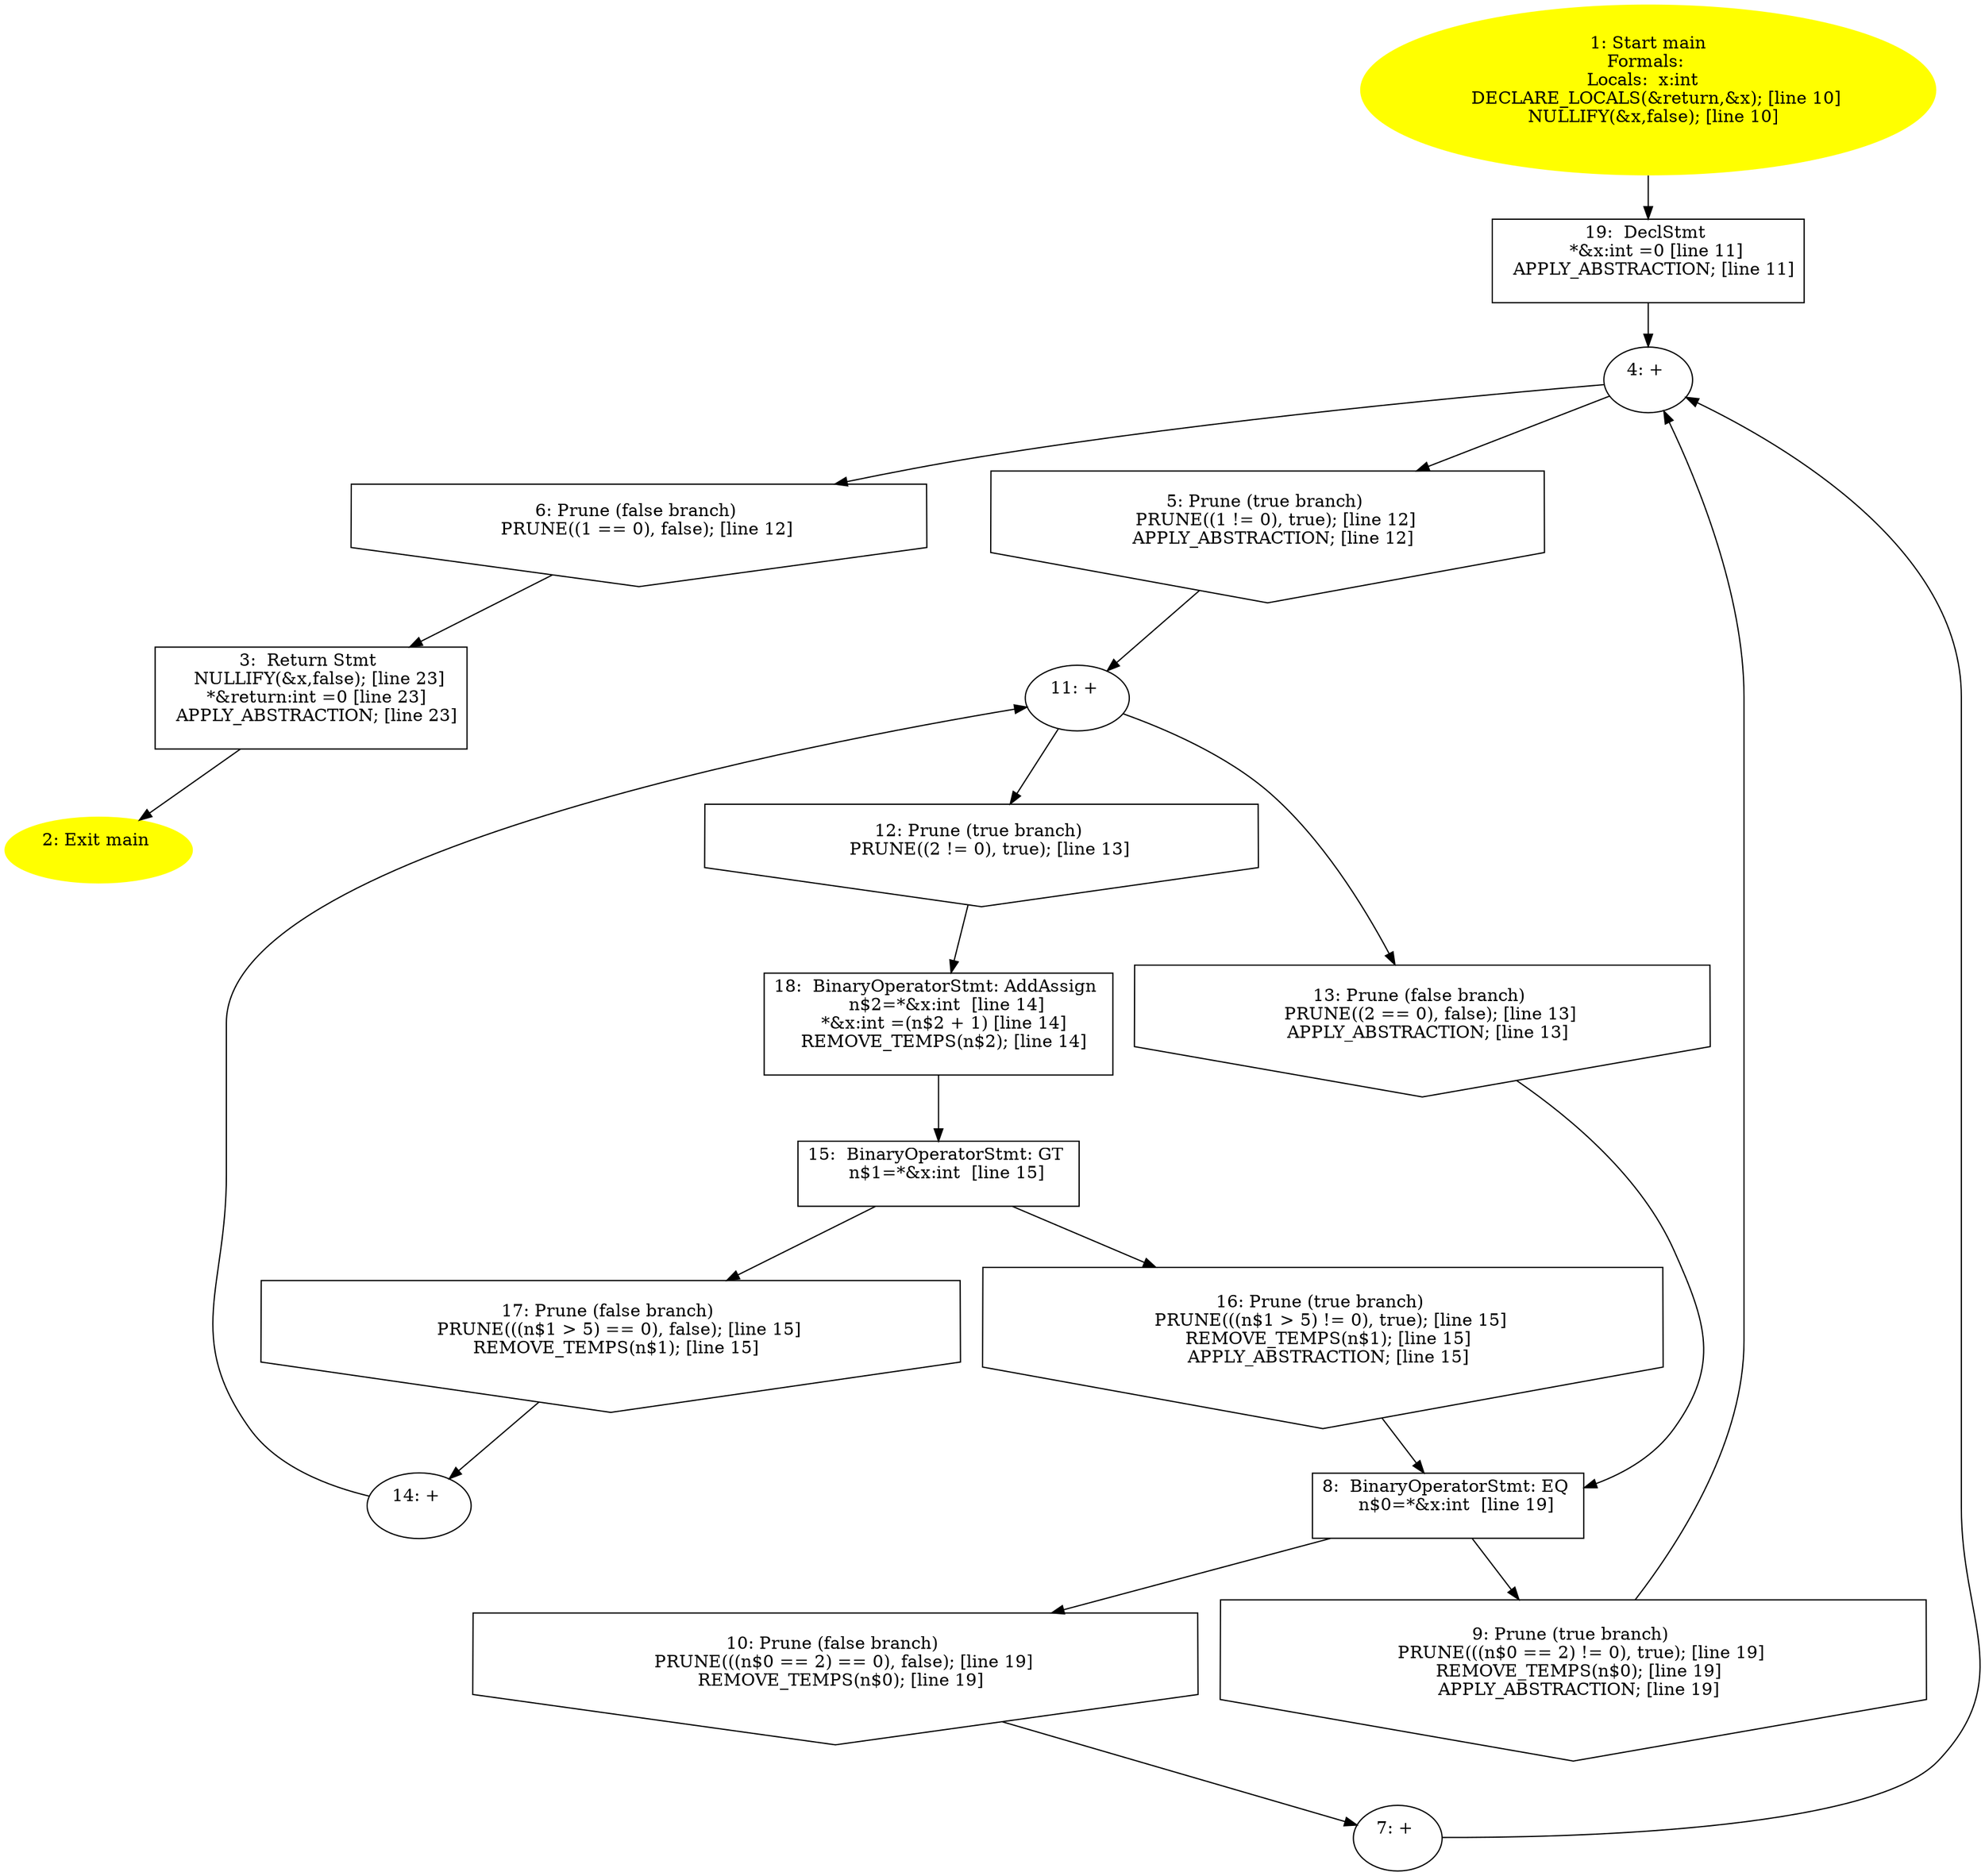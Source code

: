 digraph iCFG {
19 [label="19:  DeclStmt \n   *&x:int =0 [line 11]\n  APPLY_ABSTRACTION; [line 11]\n " shape="box"]
	

	 19 -> 4 ;
18 [label="18:  BinaryOperatorStmt: AddAssign \n   n$2=*&x:int  [line 14]\n  *&x:int =(n$2 + 1) [line 14]\n  REMOVE_TEMPS(n$2); [line 14]\n " shape="box"]
	

	 18 -> 15 ;
17 [label="17: Prune (false branch) \n   PRUNE(((n$1 > 5) == 0), false); [line 15]\n  REMOVE_TEMPS(n$1); [line 15]\n " shape="invhouse"]
	

	 17 -> 14 ;
16 [label="16: Prune (true branch) \n   PRUNE(((n$1 > 5) != 0), true); [line 15]\n  REMOVE_TEMPS(n$1); [line 15]\n  APPLY_ABSTRACTION; [line 15]\n " shape="invhouse"]
	

	 16 -> 8 ;
15 [label="15:  BinaryOperatorStmt: GT \n   n$1=*&x:int  [line 15]\n " shape="box"]
	

	 15 -> 16 ;
	 15 -> 17 ;
14 [label="14: + \n  " ]
	

	 14 -> 11 ;
13 [label="13: Prune (false branch) \n   PRUNE((2 == 0), false); [line 13]\n  APPLY_ABSTRACTION; [line 13]\n " shape="invhouse"]
	

	 13 -> 8 ;
12 [label="12: Prune (true branch) \n   PRUNE((2 != 0), true); [line 13]\n " shape="invhouse"]
	

	 12 -> 18 ;
11 [label="11: + \n  " ]
	

	 11 -> 12 ;
	 11 -> 13 ;
10 [label="10: Prune (false branch) \n   PRUNE(((n$0 == 2) == 0), false); [line 19]\n  REMOVE_TEMPS(n$0); [line 19]\n " shape="invhouse"]
	

	 10 -> 7 ;
9 [label="9: Prune (true branch) \n   PRUNE(((n$0 == 2) != 0), true); [line 19]\n  REMOVE_TEMPS(n$0); [line 19]\n  APPLY_ABSTRACTION; [line 19]\n " shape="invhouse"]
	

	 9 -> 4 ;
8 [label="8:  BinaryOperatorStmt: EQ \n   n$0=*&x:int  [line 19]\n " shape="box"]
	

	 8 -> 9 ;
	 8 -> 10 ;
7 [label="7: + \n  " ]
	

	 7 -> 4 ;
6 [label="6: Prune (false branch) \n   PRUNE((1 == 0), false); [line 12]\n " shape="invhouse"]
	

	 6 -> 3 ;
5 [label="5: Prune (true branch) \n   PRUNE((1 != 0), true); [line 12]\n  APPLY_ABSTRACTION; [line 12]\n " shape="invhouse"]
	

	 5 -> 11 ;
4 [label="4: + \n  " ]
	

	 4 -> 5 ;
	 4 -> 6 ;
3 [label="3:  Return Stmt \n   NULLIFY(&x,false); [line 23]\n  *&return:int =0 [line 23]\n  APPLY_ABSTRACTION; [line 23]\n " shape="box"]
	

	 3 -> 2 ;
2 [label="2: Exit main \n  " color=yellow style=filled]
	

1 [label="1: Start main\nFormals: \nLocals:  x:int  \n   DECLARE_LOCALS(&return,&x); [line 10]\n  NULLIFY(&x,false); [line 10]\n " color=yellow style=filled]
	

	 1 -> 19 ;
}
